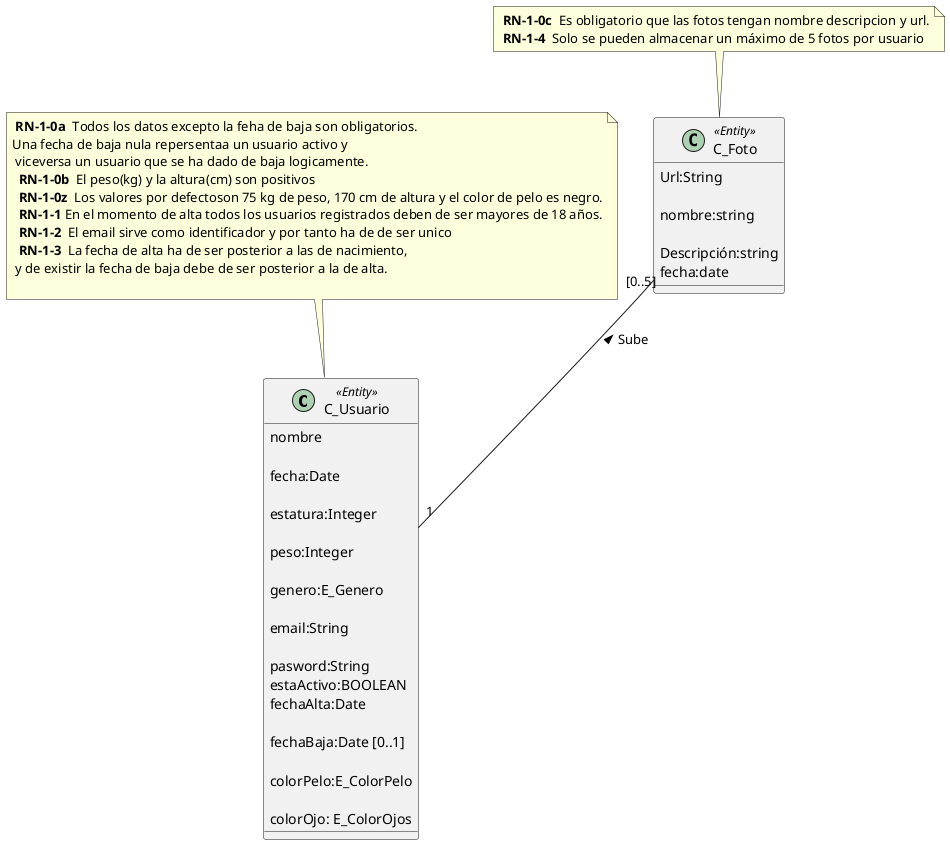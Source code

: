 @startuml
/'la autora es imane Alouane'/
class C_Usuario<<Entity>>{ 

nombre 

fecha:Date

estatura:Integer  

peso:Integer 

genero:E_Genero 

email:String  

pasword:String 
estaActivo:BOOLEAN
fechaAlta:Date 

fechaBaja:Date [0..1] 

colorPelo:E_ColorPelo 

colorOjo: E_ColorOjos 

} 


Class C_Foto<<Entity>>{ 

Url:String 

nombre:string 

Descripción:string 
fecha:date

} 
note as RN_usuarios
<b> RN-1-0a </b> Todos los datos excepto la feha de baja son obligatorios. 
Una fecha de baja nula repersentaa un usuario activo y
 viceversa un usuario que se ha dado de baja logicamente.
 <b> RN-1-0b </b> El peso(kg) y la altura(cm) son positivos
 <b> RN-1-0z </b> Los valores por defectoson 75 kg de peso, 170 cm de altura y el color de pelo es negro.
 <b> RN-1-1 </b>En el momento de alta todos los usuarios registrados deben de ser mayores de 18 años.
 <b> RN-1-2 </b> El email sirve como identificador y por tanto ha de de ser unico
 <b> RN-1-3 </b> La fecha de alta ha de ser posterior a las de nacimiento, 
 y de existir la fecha de baja debe de ser posterior a la de alta.

 end note

note as RN_fotos 
<b> RN-1-0c </b> Es obligatorio que las fotos tengan nombre descripcion y url.
<b> RN-1-4 </b> Solo se pueden almacenar un máximo de 5 fotos por usuario
end note 

RN_usuarios-- C_Usuario
RN_fotos -- C_Foto


C_Usuario"1"-up-"[0..5]"C_Foto:> Sube 

@enduml
